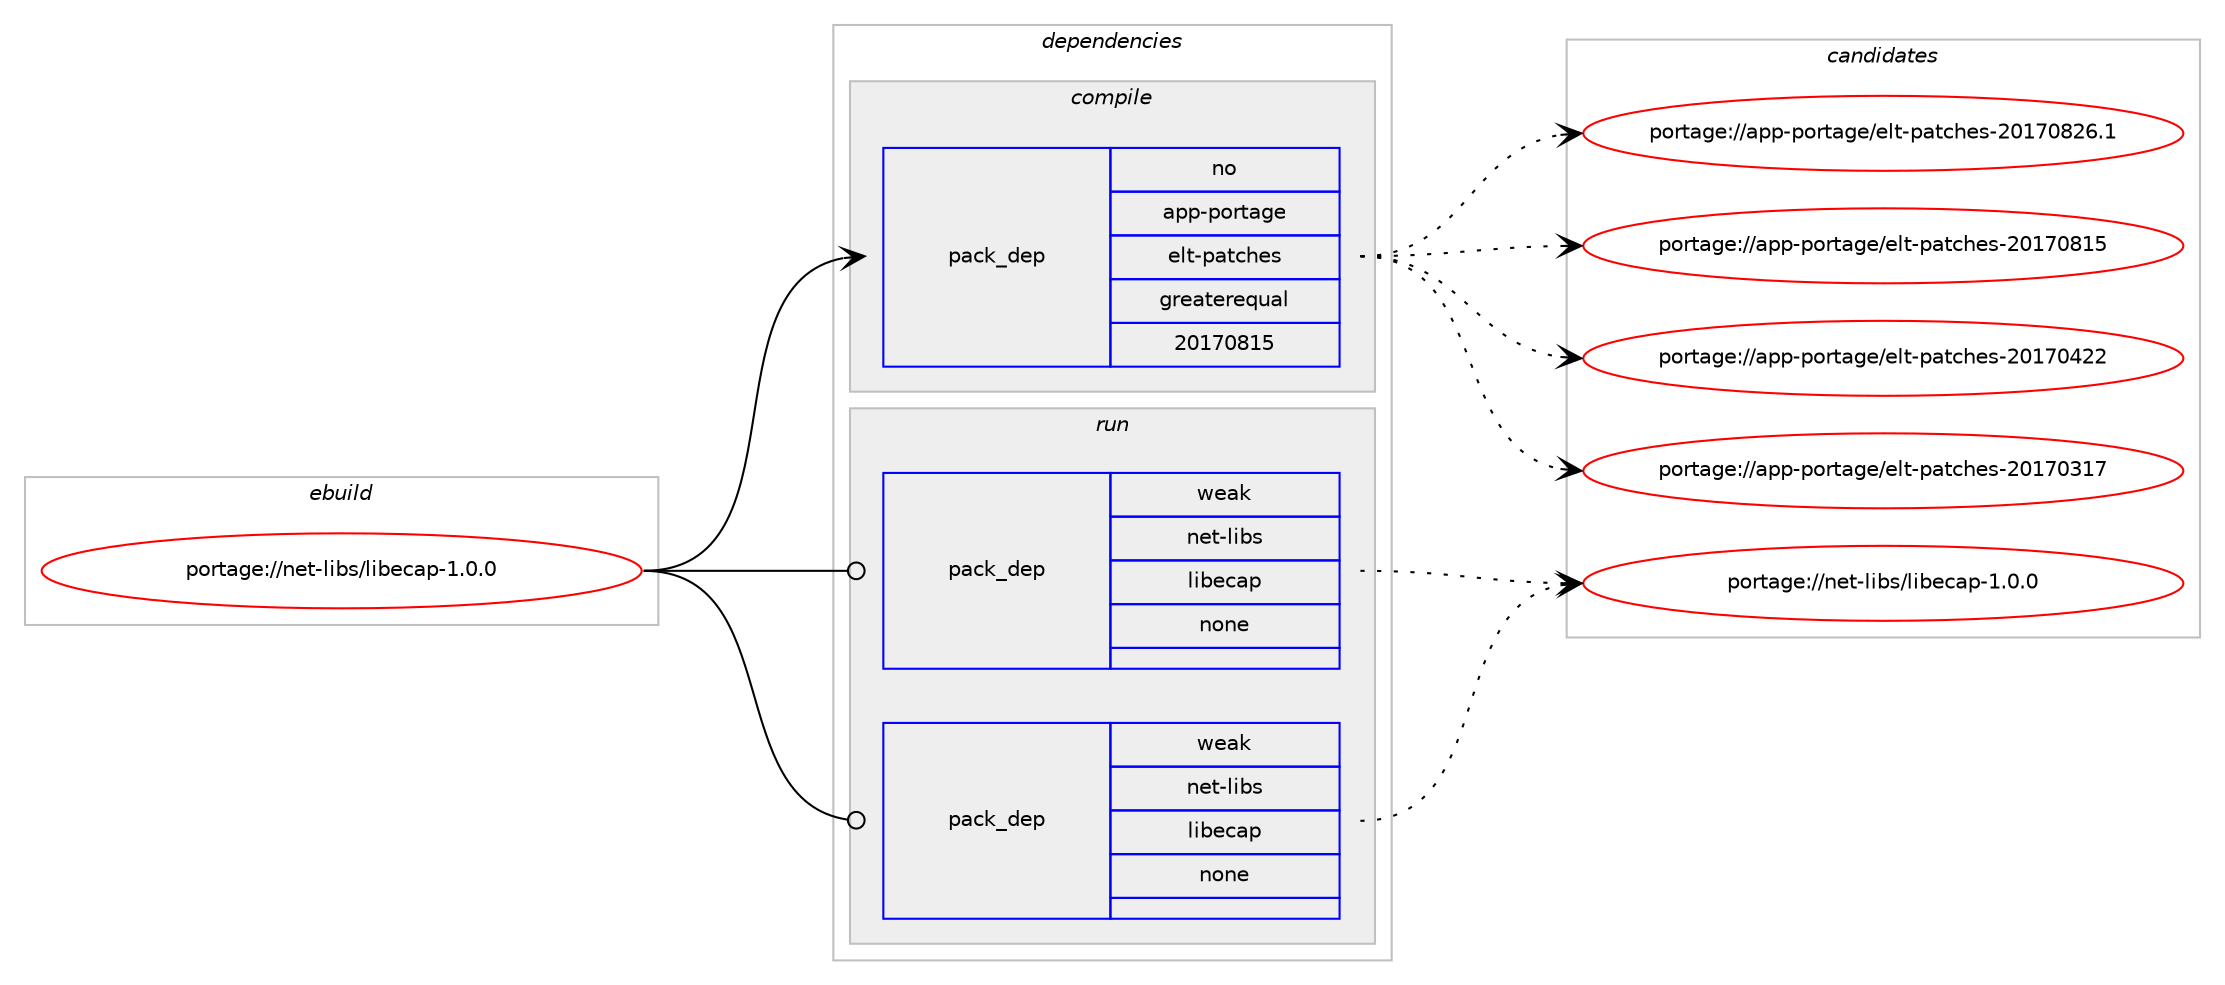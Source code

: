 digraph prolog {

# *************
# Graph options
# *************

newrank=true;
concentrate=true;
compound=true;
graph [rankdir=LR,fontname=Helvetica,fontsize=10,ranksep=1.5];#, ranksep=2.5, nodesep=0.2];
edge  [arrowhead=vee];
node  [fontname=Helvetica,fontsize=10];

# **********
# The ebuild
# **********

subgraph cluster_leftcol {
color=gray;
rank=same;
label=<<i>ebuild</i>>;
id [label="portage://net-libs/libecap-1.0.0", color=red, width=4, href="../net-libs/libecap-1.0.0.svg"];
}

# ****************
# The dependencies
# ****************

subgraph cluster_midcol {
color=gray;
label=<<i>dependencies</i>>;
subgraph cluster_compile {
fillcolor="#eeeeee";
style=filled;
label=<<i>compile</i>>;
subgraph pack45979 {
dependency58814 [label=<<TABLE BORDER="0" CELLBORDER="1" CELLSPACING="0" CELLPADDING="4" WIDTH="220"><TR><TD ROWSPAN="6" CELLPADDING="30">pack_dep</TD></TR><TR><TD WIDTH="110">no</TD></TR><TR><TD>app-portage</TD></TR><TR><TD>elt-patches</TD></TR><TR><TD>greaterequal</TD></TR><TR><TD>20170815</TD></TR></TABLE>>, shape=none, color=blue];
}
id:e -> dependency58814:w [weight=20,style="solid",arrowhead="vee"];
}
subgraph cluster_compileandrun {
fillcolor="#eeeeee";
style=filled;
label=<<i>compile and run</i>>;
}
subgraph cluster_run {
fillcolor="#eeeeee";
style=filled;
label=<<i>run</i>>;
subgraph pack45980 {
dependency58815 [label=<<TABLE BORDER="0" CELLBORDER="1" CELLSPACING="0" CELLPADDING="4" WIDTH="220"><TR><TD ROWSPAN="6" CELLPADDING="30">pack_dep</TD></TR><TR><TD WIDTH="110">weak</TD></TR><TR><TD>net-libs</TD></TR><TR><TD>libecap</TD></TR><TR><TD>none</TD></TR><TR><TD></TD></TR></TABLE>>, shape=none, color=blue];
}
id:e -> dependency58815:w [weight=20,style="solid",arrowhead="odot"];
subgraph pack45981 {
dependency58816 [label=<<TABLE BORDER="0" CELLBORDER="1" CELLSPACING="0" CELLPADDING="4" WIDTH="220"><TR><TD ROWSPAN="6" CELLPADDING="30">pack_dep</TD></TR><TR><TD WIDTH="110">weak</TD></TR><TR><TD>net-libs</TD></TR><TR><TD>libecap</TD></TR><TR><TD>none</TD></TR><TR><TD></TD></TR></TABLE>>, shape=none, color=blue];
}
id:e -> dependency58816:w [weight=20,style="solid",arrowhead="odot"];
}
}

# **************
# The candidates
# **************

subgraph cluster_choices {
rank=same;
color=gray;
label=<<i>candidates</i>>;

subgraph choice45979 {
color=black;
nodesep=1;
choice971121124511211111411697103101471011081164511297116991041011154550484955485650544649 [label="portage://app-portage/elt-patches-20170826.1", color=red, width=4,href="../app-portage/elt-patches-20170826.1.svg"];
choice97112112451121111141169710310147101108116451129711699104101115455048495548564953 [label="portage://app-portage/elt-patches-20170815", color=red, width=4,href="../app-portage/elt-patches-20170815.svg"];
choice97112112451121111141169710310147101108116451129711699104101115455048495548525050 [label="portage://app-portage/elt-patches-20170422", color=red, width=4,href="../app-portage/elt-patches-20170422.svg"];
choice97112112451121111141169710310147101108116451129711699104101115455048495548514955 [label="portage://app-portage/elt-patches-20170317", color=red, width=4,href="../app-portage/elt-patches-20170317.svg"];
dependency58814:e -> choice971121124511211111411697103101471011081164511297116991041011154550484955485650544649:w [style=dotted,weight="100"];
dependency58814:e -> choice97112112451121111141169710310147101108116451129711699104101115455048495548564953:w [style=dotted,weight="100"];
dependency58814:e -> choice97112112451121111141169710310147101108116451129711699104101115455048495548525050:w [style=dotted,weight="100"];
dependency58814:e -> choice97112112451121111141169710310147101108116451129711699104101115455048495548514955:w [style=dotted,weight="100"];
}
subgraph choice45980 {
color=black;
nodesep=1;
choice110101116451081059811547108105981019997112454946484648 [label="portage://net-libs/libecap-1.0.0", color=red, width=4,href="../net-libs/libecap-1.0.0.svg"];
dependency58815:e -> choice110101116451081059811547108105981019997112454946484648:w [style=dotted,weight="100"];
}
subgraph choice45981 {
color=black;
nodesep=1;
choice110101116451081059811547108105981019997112454946484648 [label="portage://net-libs/libecap-1.0.0", color=red, width=4,href="../net-libs/libecap-1.0.0.svg"];
dependency58816:e -> choice110101116451081059811547108105981019997112454946484648:w [style=dotted,weight="100"];
}
}

}
